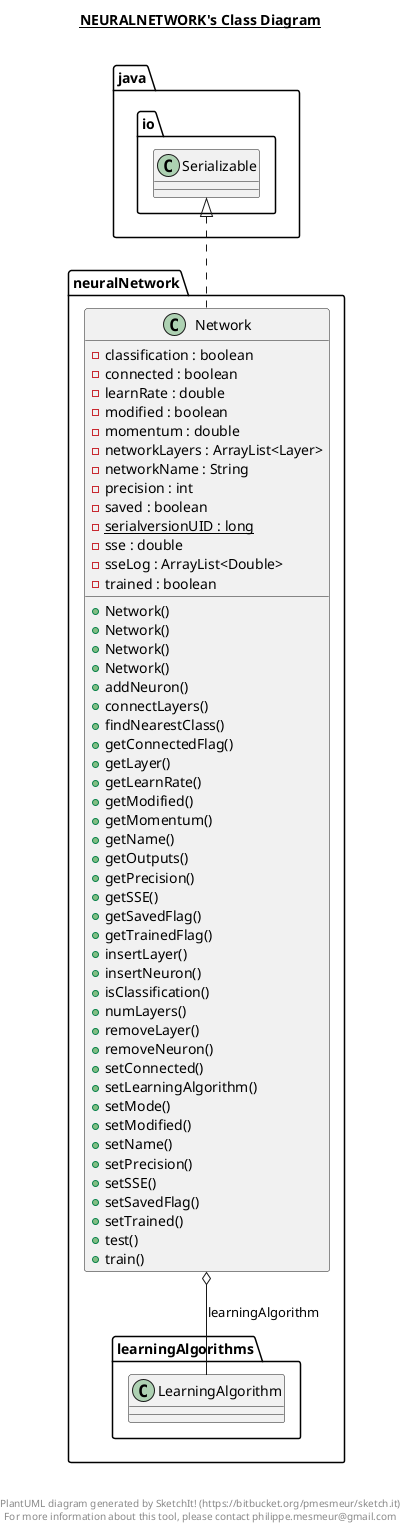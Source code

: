 @startuml

title __NEURALNETWORK's Class Diagram__\n

  namespace neuralNetwork {
    class neuralNetwork.Network {
        - classification : boolean
        - connected : boolean
        - learnRate : double
        - modified : boolean
        - momentum : double
        - networkLayers : ArrayList<Layer>
        - networkName : String
        - precision : int
        - saved : boolean
        {static} - serialversionUID : long
        - sse : double
        - sseLog : ArrayList<Double>
        - trained : boolean
        + Network()
        + Network()
        + Network()
        + Network()
        + addNeuron()
        + connectLayers()
        + findNearestClass()
        + getConnectedFlag()
        + getLayer()
        + getLearnRate()
        + getModified()
        + getMomentum()
        + getName()
        + getOutputs()
        + getPrecision()
        + getSSE()
        + getSavedFlag()
        + getTrainedFlag()
        + insertLayer()
        + insertNeuron()
        + isClassification()
        + numLayers()
        + removeLayer()
        + removeNeuron()
        + setConnected()
        + setLearningAlgorithm()
        + setMode()
        + setModified()
        + setName()
        + setPrecision()
        + setSSE()
        + setSavedFlag()
        + setTrained()
        + test()
        + train()
    }
  }
  

  neuralNetwork.Network .up.|> java.io.Serializable
  neuralNetwork.Network o-- neuralNetwork.learningAlgorithms.LearningAlgorithm : learningAlgorithm


right footer


PlantUML diagram generated by SketchIt! (https://bitbucket.org/pmesmeur/sketch.it)
For more information about this tool, please contact philippe.mesmeur@gmail.com
endfooter

@enduml
